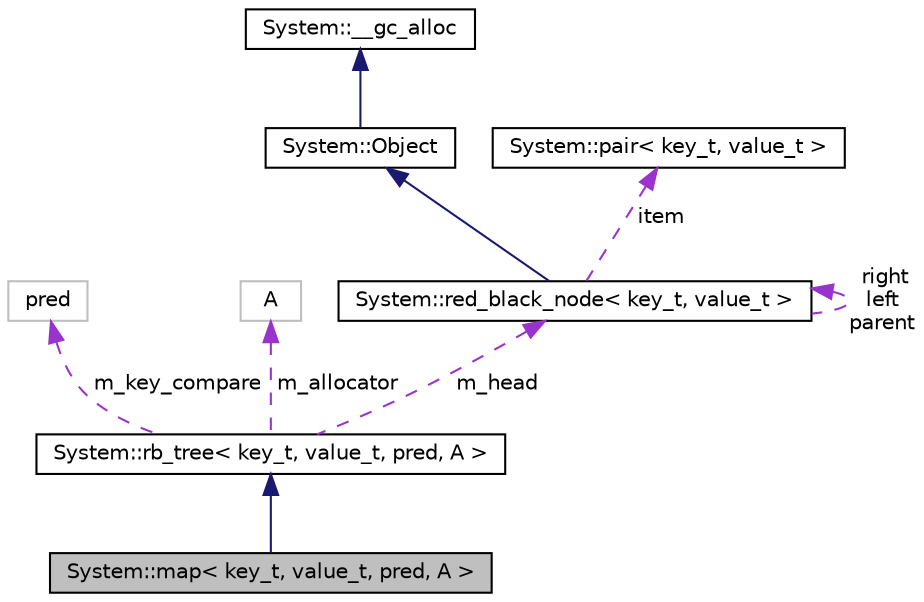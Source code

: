 digraph G
{
  edge [fontname="Helvetica",fontsize="10",labelfontname="Helvetica",labelfontsize="10"];
  node [fontname="Helvetica",fontsize="10",shape=record];
  Node1 [label="System::map\< key_t, value_t, pred, A \>",height=0.2,width=0.4,color="black", fillcolor="grey75", style="filled" fontcolor="black"];
  Node2 -> Node1 [dir="back",color="midnightblue",fontsize="10",style="solid",fontname="Helvetica"];
  Node2 [label="System::rb_tree\< key_t, value_t, pred, A \>",height=0.2,width=0.4,color="black", fillcolor="white", style="filled",URL="$class_system_1_1rb__tree.html"];
  Node3 -> Node2 [dir="back",color="darkorchid3",fontsize="10",style="dashed",label=" m_key_compare" ,fontname="Helvetica"];
  Node3 [label="pred",height=0.2,width=0.4,color="grey75", fillcolor="white", style="filled"];
  Node4 -> Node2 [dir="back",color="darkorchid3",fontsize="10",style="dashed",label=" m_allocator" ,fontname="Helvetica"];
  Node4 [label="A",height=0.2,width=0.4,color="grey75", fillcolor="white", style="filled"];
  Node5 -> Node2 [dir="back",color="darkorchid3",fontsize="10",style="dashed",label=" m_head" ,fontname="Helvetica"];
  Node5 [label="System::red_black_node\< key_t, value_t \>",height=0.2,width=0.4,color="black", fillcolor="white", style="filled",URL="$class_system_1_1red__black__node.html"];
  Node6 -> Node5 [dir="back",color="midnightblue",fontsize="10",style="solid",fontname="Helvetica"];
  Node6 [label="System::Object",height=0.2,width=0.4,color="black", fillcolor="white", style="filled",URL="$class_system_1_1_object.html"];
  Node7 -> Node6 [dir="back",color="midnightblue",fontsize="10",style="solid",fontname="Helvetica"];
  Node7 [label="System::__gc_alloc",height=0.2,width=0.4,color="black", fillcolor="white", style="filled",URL="$class_system_1_1____gc__alloc.html"];
  Node5 -> Node5 [dir="back",color="darkorchid3",fontsize="10",style="dashed",label=" right\nleft\nparent" ,fontname="Helvetica"];
  Node8 -> Node5 [dir="back",color="darkorchid3",fontsize="10",style="dashed",label=" item" ,fontname="Helvetica"];
  Node8 [label="System::pair\< key_t, value_t \>",height=0.2,width=0.4,color="black", fillcolor="white", style="filled",URL="$class_system_1_1pair.html"];
}
